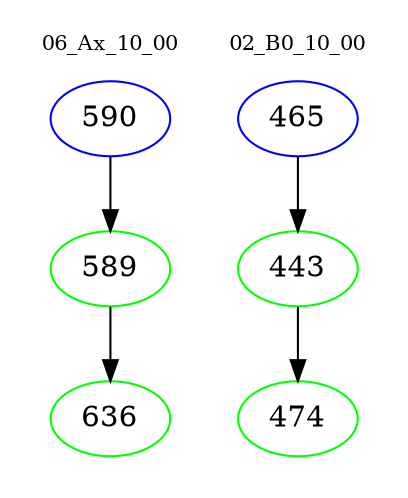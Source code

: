 digraph{
subgraph cluster_0 {
color = white
label = "06_Ax_10_00";
fontsize=10;
T0_590 [label="590", color="blue"]
T0_590 -> T0_589 [color="black"]
T0_589 [label="589", color="green"]
T0_589 -> T0_636 [color="black"]
T0_636 [label="636", color="green"]
}
subgraph cluster_1 {
color = white
label = "02_B0_10_00";
fontsize=10;
T1_465 [label="465", color="blue"]
T1_465 -> T1_443 [color="black"]
T1_443 [label="443", color="green"]
T1_443 -> T1_474 [color="black"]
T1_474 [label="474", color="green"]
}
}
